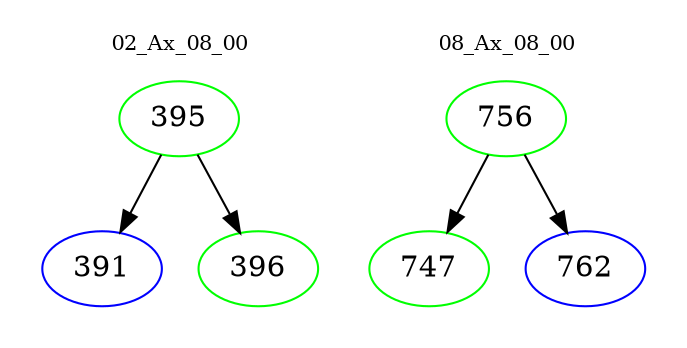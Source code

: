 digraph{
subgraph cluster_0 {
color = white
label = "02_Ax_08_00";
fontsize=10;
T0_395 [label="395", color="green"]
T0_395 -> T0_391 [color="black"]
T0_391 [label="391", color="blue"]
T0_395 -> T0_396 [color="black"]
T0_396 [label="396", color="green"]
}
subgraph cluster_1 {
color = white
label = "08_Ax_08_00";
fontsize=10;
T1_756 [label="756", color="green"]
T1_756 -> T1_747 [color="black"]
T1_747 [label="747", color="green"]
T1_756 -> T1_762 [color="black"]
T1_762 [label="762", color="blue"]
}
}
